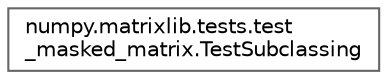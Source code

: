digraph "Graphical Class Hierarchy"
{
 // LATEX_PDF_SIZE
  bgcolor="transparent";
  edge [fontname=Helvetica,fontsize=10,labelfontname=Helvetica,labelfontsize=10];
  node [fontname=Helvetica,fontsize=10,shape=box,height=0.2,width=0.4];
  rankdir="LR";
  Node0 [id="Node000000",label="numpy.matrixlib.tests.test\l_masked_matrix.TestSubclassing",height=0.2,width=0.4,color="grey40", fillcolor="white", style="filled",URL="$dc/daf/classnumpy_1_1matrixlib_1_1tests_1_1test__masked__matrix_1_1TestSubclassing.html",tooltip=" "];
}
